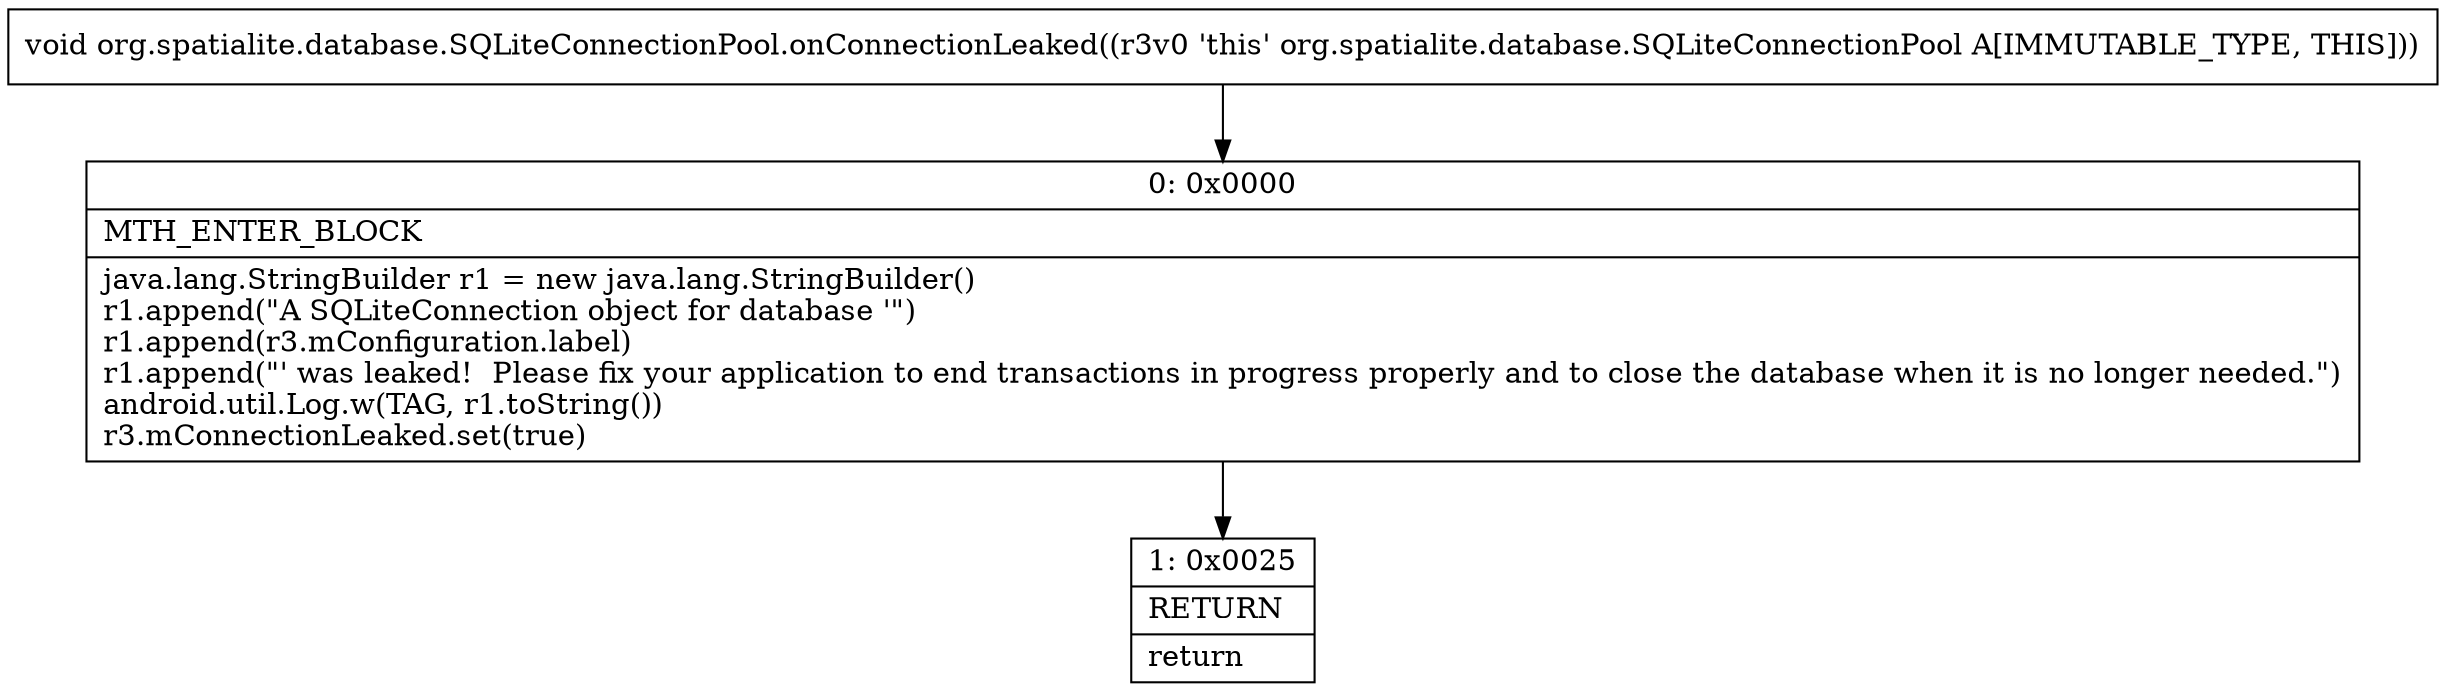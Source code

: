 digraph "CFG fororg.spatialite.database.SQLiteConnectionPool.onConnectionLeaked()V" {
Node_0 [shape=record,label="{0\:\ 0x0000|MTH_ENTER_BLOCK\l|java.lang.StringBuilder r1 = new java.lang.StringBuilder()\lr1.append(\"A SQLiteConnection object for database '\")\lr1.append(r3.mConfiguration.label)\lr1.append(\"' was leaked!  Please fix your application to end transactions in progress properly and to close the database when it is no longer needed.\")\landroid.util.Log.w(TAG, r1.toString())\lr3.mConnectionLeaked.set(true)\l}"];
Node_1 [shape=record,label="{1\:\ 0x0025|RETURN\l|return\l}"];
MethodNode[shape=record,label="{void org.spatialite.database.SQLiteConnectionPool.onConnectionLeaked((r3v0 'this' org.spatialite.database.SQLiteConnectionPool A[IMMUTABLE_TYPE, THIS])) }"];
MethodNode -> Node_0;
Node_0 -> Node_1;
}

